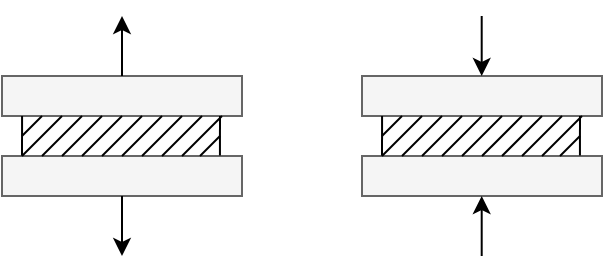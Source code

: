 <mxfile version="15.9.1" type="device" pages="2"><diagram id="-7JNof7bdpz5g5ZP6fVD" name="piezoX"><mxGraphModel dx="397" dy="239" grid="1" gridSize="10" guides="1" tooltips="1" connect="1" arrows="1" fold="1" page="1" pageScale="1" pageWidth="850" pageHeight="1100" math="0" shadow="0"><root><mxCell id="0"/><mxCell id="1" parent="0"/><mxCell id="a5cvv7lwfmbpqofvDpol-29" value="" style="rounded=0;whiteSpace=wrap;html=1;fillColor=#f5f5f5;fontColor=#333333;strokeColor=#666666;" vertex="1" parent="1"><mxGeometry x="120" y="100" width="120" height="20" as="geometry"/></mxCell><mxCell id="a5cvv7lwfmbpqofvDpol-30" value="" style="rounded=0;whiteSpace=wrap;html=1;fillColor=#f5f5f5;fontColor=#333333;strokeColor=#666666;" vertex="1" parent="1"><mxGeometry x="120" y="140" width="120" height="20" as="geometry"/></mxCell><mxCell id="a5cvv7lwfmbpqofvDpol-31" value="" style="endArrow=none;html=1;rounded=0;" edge="1" parent="1"><mxGeometry width="50" height="50" relative="1" as="geometry"><mxPoint x="130" y="140" as="sourcePoint"/><mxPoint x="150" y="120" as="targetPoint"/></mxGeometry></mxCell><mxCell id="a5cvv7lwfmbpqofvDpol-32" value="" style="endArrow=none;html=1;rounded=0;" edge="1" parent="1"><mxGeometry width="50" height="50" relative="1" as="geometry"><mxPoint x="140" y="140" as="sourcePoint"/><mxPoint x="160" y="120" as="targetPoint"/></mxGeometry></mxCell><mxCell id="a5cvv7lwfmbpqofvDpol-33" value="" style="endArrow=none;html=1;rounded=0;" edge="1" parent="1"><mxGeometry width="50" height="50" relative="1" as="geometry"><mxPoint x="150" y="140" as="sourcePoint"/><mxPoint x="170" y="120" as="targetPoint"/></mxGeometry></mxCell><mxCell id="a5cvv7lwfmbpqofvDpol-34" value="" style="endArrow=none;html=1;rounded=0;" edge="1" parent="1"><mxGeometry width="50" height="50" relative="1" as="geometry"><mxPoint x="160" y="140" as="sourcePoint"/><mxPoint x="180" y="120" as="targetPoint"/></mxGeometry></mxCell><mxCell id="a5cvv7lwfmbpqofvDpol-35" value="" style="endArrow=none;html=1;rounded=0;" edge="1" parent="1"><mxGeometry width="50" height="50" relative="1" as="geometry"><mxPoint x="170" y="140" as="sourcePoint"/><mxPoint x="190" y="120" as="targetPoint"/></mxGeometry></mxCell><mxCell id="a5cvv7lwfmbpqofvDpol-36" value="" style="endArrow=none;html=1;rounded=0;" edge="1" parent="1"><mxGeometry width="50" height="50" relative="1" as="geometry"><mxPoint x="180" y="140" as="sourcePoint"/><mxPoint x="200" y="120" as="targetPoint"/></mxGeometry></mxCell><mxCell id="a5cvv7lwfmbpqofvDpol-37" value="" style="endArrow=none;html=1;rounded=0;" edge="1" parent="1"><mxGeometry width="50" height="50" relative="1" as="geometry"><mxPoint x="190" y="140" as="sourcePoint"/><mxPoint x="210" y="120" as="targetPoint"/></mxGeometry></mxCell><mxCell id="a5cvv7lwfmbpqofvDpol-38" value="" style="endArrow=none;html=1;rounded=0;" edge="1" parent="1"><mxGeometry width="50" height="50" relative="1" as="geometry"><mxPoint x="200" y="140" as="sourcePoint"/><mxPoint x="220.0" y="120" as="targetPoint"/></mxGeometry></mxCell><mxCell id="a5cvv7lwfmbpqofvDpol-39" value="" style="endArrow=none;html=1;rounded=0;" edge="1" parent="1"><mxGeometry width="50" height="50" relative="1" as="geometry"><mxPoint x="210" y="140" as="sourcePoint"/><mxPoint x="230.0" y="120" as="targetPoint"/></mxGeometry></mxCell><mxCell id="a5cvv7lwfmbpqofvDpol-40" value="" style="endArrow=none;html=1;rounded=0;exitX=0.908;exitY=-0.01;exitDx=0;exitDy=0;exitPerimeter=0;" edge="1" parent="1" source="a5cvv7lwfmbpqofvDpol-30"><mxGeometry width="50" height="50" relative="1" as="geometry"><mxPoint x="220" y="140" as="sourcePoint"/><mxPoint x="229" y="120" as="targetPoint"/></mxGeometry></mxCell><mxCell id="a5cvv7lwfmbpqofvDpol-41" value="" style="endArrow=none;html=1;rounded=0;exitX=0.908;exitY=-0.01;exitDx=0;exitDy=0;exitPerimeter=0;" edge="1" parent="1"><mxGeometry width="50" height="50" relative="1" as="geometry"><mxPoint x="130" y="139.8" as="sourcePoint"/><mxPoint x="130.04" y="120" as="targetPoint"/></mxGeometry></mxCell><mxCell id="a5cvv7lwfmbpqofvDpol-42" value="" style="endArrow=none;html=1;rounded=0;" edge="1" parent="1"><mxGeometry width="50" height="50" relative="1" as="geometry"><mxPoint x="130.0" y="130" as="sourcePoint"/><mxPoint x="140.0" y="120" as="targetPoint"/></mxGeometry></mxCell><mxCell id="a5cvv7lwfmbpqofvDpol-43" value="" style="endArrow=none;html=1;rounded=0;" edge="1" parent="1"><mxGeometry width="50" height="50" relative="1" as="geometry"><mxPoint x="219.0" y="140" as="sourcePoint"/><mxPoint x="229.0" y="130" as="targetPoint"/></mxGeometry></mxCell><mxCell id="a5cvv7lwfmbpqofvDpol-44" value="" style="rounded=0;whiteSpace=wrap;html=1;fillColor=#f5f5f5;fontColor=#333333;strokeColor=#666666;" vertex="1" parent="1"><mxGeometry x="300" y="100" width="120" height="20" as="geometry"/></mxCell><mxCell id="a5cvv7lwfmbpqofvDpol-45" value="" style="rounded=0;whiteSpace=wrap;html=1;fillColor=#f5f5f5;fontColor=#333333;strokeColor=#666666;" vertex="1" parent="1"><mxGeometry x="300" y="140" width="120" height="20" as="geometry"/></mxCell><mxCell id="a5cvv7lwfmbpqofvDpol-46" value="" style="endArrow=none;html=1;rounded=0;" edge="1" parent="1"><mxGeometry width="50" height="50" relative="1" as="geometry"><mxPoint x="310" y="140" as="sourcePoint"/><mxPoint x="330" y="120" as="targetPoint"/></mxGeometry></mxCell><mxCell id="a5cvv7lwfmbpqofvDpol-47" value="" style="endArrow=none;html=1;rounded=0;" edge="1" parent="1"><mxGeometry width="50" height="50" relative="1" as="geometry"><mxPoint x="320" y="140" as="sourcePoint"/><mxPoint x="340" y="120" as="targetPoint"/></mxGeometry></mxCell><mxCell id="a5cvv7lwfmbpqofvDpol-48" value="" style="endArrow=none;html=1;rounded=0;" edge="1" parent="1"><mxGeometry width="50" height="50" relative="1" as="geometry"><mxPoint x="330" y="140" as="sourcePoint"/><mxPoint x="350" y="120" as="targetPoint"/></mxGeometry></mxCell><mxCell id="a5cvv7lwfmbpqofvDpol-49" value="" style="endArrow=none;html=1;rounded=0;" edge="1" parent="1"><mxGeometry width="50" height="50" relative="1" as="geometry"><mxPoint x="340" y="140" as="sourcePoint"/><mxPoint x="360" y="120" as="targetPoint"/></mxGeometry></mxCell><mxCell id="a5cvv7lwfmbpqofvDpol-50" value="" style="endArrow=none;html=1;rounded=0;" edge="1" parent="1"><mxGeometry width="50" height="50" relative="1" as="geometry"><mxPoint x="350" y="140" as="sourcePoint"/><mxPoint x="370" y="120" as="targetPoint"/></mxGeometry></mxCell><mxCell id="a5cvv7lwfmbpqofvDpol-51" value="" style="endArrow=none;html=1;rounded=0;" edge="1" parent="1"><mxGeometry width="50" height="50" relative="1" as="geometry"><mxPoint x="360" y="140" as="sourcePoint"/><mxPoint x="380" y="120" as="targetPoint"/></mxGeometry></mxCell><mxCell id="a5cvv7lwfmbpqofvDpol-52" value="" style="endArrow=none;html=1;rounded=0;" edge="1" parent="1"><mxGeometry width="50" height="50" relative="1" as="geometry"><mxPoint x="370" y="140" as="sourcePoint"/><mxPoint x="390" y="120" as="targetPoint"/></mxGeometry></mxCell><mxCell id="a5cvv7lwfmbpqofvDpol-53" value="" style="endArrow=none;html=1;rounded=0;" edge="1" parent="1"><mxGeometry width="50" height="50" relative="1" as="geometry"><mxPoint x="380" y="140" as="sourcePoint"/><mxPoint x="400.0" y="120" as="targetPoint"/></mxGeometry></mxCell><mxCell id="a5cvv7lwfmbpqofvDpol-54" value="" style="endArrow=none;html=1;rounded=0;" edge="1" parent="1"><mxGeometry width="50" height="50" relative="1" as="geometry"><mxPoint x="390" y="140" as="sourcePoint"/><mxPoint x="410.0" y="120" as="targetPoint"/></mxGeometry></mxCell><mxCell id="a5cvv7lwfmbpqofvDpol-55" value="" style="endArrow=none;html=1;rounded=0;exitX=0.908;exitY=-0.01;exitDx=0;exitDy=0;exitPerimeter=0;" edge="1" parent="1" source="a5cvv7lwfmbpqofvDpol-45"><mxGeometry width="50" height="50" relative="1" as="geometry"><mxPoint x="400" y="140" as="sourcePoint"/><mxPoint x="409" y="120" as="targetPoint"/></mxGeometry></mxCell><mxCell id="a5cvv7lwfmbpqofvDpol-56" value="" style="endArrow=none;html=1;rounded=0;exitX=0.908;exitY=-0.01;exitDx=0;exitDy=0;exitPerimeter=0;" edge="1" parent="1"><mxGeometry width="50" height="50" relative="1" as="geometry"><mxPoint x="310" y="139.8" as="sourcePoint"/><mxPoint x="310.04" y="120" as="targetPoint"/></mxGeometry></mxCell><mxCell id="a5cvv7lwfmbpqofvDpol-57" value="" style="endArrow=none;html=1;rounded=0;" edge="1" parent="1"><mxGeometry width="50" height="50" relative="1" as="geometry"><mxPoint x="310.0" y="130" as="sourcePoint"/><mxPoint x="320.0" y="120" as="targetPoint"/></mxGeometry></mxCell><mxCell id="a5cvv7lwfmbpqofvDpol-58" value="" style="endArrow=none;html=1;rounded=0;" edge="1" parent="1"><mxGeometry width="50" height="50" relative="1" as="geometry"><mxPoint x="399.0" y="140" as="sourcePoint"/><mxPoint x="409.0" y="130" as="targetPoint"/></mxGeometry></mxCell><mxCell id="a5cvv7lwfmbpqofvDpol-74" value="" style="endArrow=classic;html=1;rounded=0;" edge="1" parent="1"><mxGeometry width="50" height="50" relative="1" as="geometry"><mxPoint x="180" y="100" as="sourcePoint"/><mxPoint x="180" y="70" as="targetPoint"/></mxGeometry></mxCell><mxCell id="a5cvv7lwfmbpqofvDpol-75" value="" style="endArrow=classic;html=1;rounded=0;exitX=0.5;exitY=1;exitDx=0;exitDy=0;" edge="1" parent="1" source="a5cvv7lwfmbpqofvDpol-30"><mxGeometry width="50" height="50" relative="1" as="geometry"><mxPoint x="190" y="110" as="sourcePoint"/><mxPoint x="180" y="190" as="targetPoint"/></mxGeometry></mxCell><mxCell id="a5cvv7lwfmbpqofvDpol-76" value="" style="endArrow=classic;html=1;rounded=0;" edge="1" parent="1"><mxGeometry width="50" height="50" relative="1" as="geometry"><mxPoint x="359.85" y="190" as="sourcePoint"/><mxPoint x="359.85" y="160" as="targetPoint"/></mxGeometry></mxCell><mxCell id="a5cvv7lwfmbpqofvDpol-77" value="" style="endArrow=classic;html=1;rounded=0;exitX=0.5;exitY=1;exitDx=0;exitDy=0;" edge="1" parent="1"><mxGeometry width="50" height="50" relative="1" as="geometry"><mxPoint x="359.85" y="70" as="sourcePoint"/><mxPoint x="359.85" y="100" as="targetPoint"/></mxGeometry></mxCell><mxCell id="a5cvv7lwfmbpqofvDpol-83" value="" style="shape=image;html=1;verticalAlign=top;verticalLabelPosition=bottom;labelBackgroundColor=#ffffff;imageAspect=0;aspect=fixed;image=https://cdn3.iconfinder.com/data/icons/user-interface-169/32/plus-128.png;gradientColor=#B3B3B3;gradientDirection=north;" vertex="1" parent="1"><mxGeometry x="120" y="90" width="10" height="10" as="geometry"/></mxCell><mxCell id="a5cvv7lwfmbpqofvDpol-84" value="" style="shape=image;html=1;verticalAlign=top;verticalLabelPosition=bottom;labelBackgroundColor=#ffffff;imageAspect=0;aspect=fixed;image=https://cdn3.iconfinder.com/data/icons/user-interface-169/32/plus-128.png;gradientColor=#B3B3B3;gradientDirection=north;" vertex="1" parent="1"><mxGeometry x="130" y="90" width="10" height="10" as="geometry"/></mxCell><mxCell id="a5cvv7lwfmbpqofvDpol-85" value="" style="shape=image;html=1;verticalAlign=top;verticalLabelPosition=bottom;labelBackgroundColor=#ffffff;imageAspect=0;aspect=fixed;image=https://cdn3.iconfinder.com/data/icons/user-interface-169/32/plus-128.png;gradientColor=#B3B3B3;gradientDirection=north;" vertex="1" parent="1"><mxGeometry x="140" y="90" width="10" height="10" as="geometry"/></mxCell><mxCell id="a5cvv7lwfmbpqofvDpol-86" value="" style="shape=image;html=1;verticalAlign=top;verticalLabelPosition=bottom;labelBackgroundColor=#ffffff;imageAspect=0;aspect=fixed;image=https://cdn3.iconfinder.com/data/icons/user-interface-169/32/plus-128.png;gradientColor=#B3B3B3;gradientDirection=north;" vertex="1" parent="1"><mxGeometry x="150" y="90" width="10" height="10" as="geometry"/></mxCell><mxCell id="a5cvv7lwfmbpqofvDpol-87" value="" style="shape=image;html=1;verticalAlign=top;verticalLabelPosition=bottom;labelBackgroundColor=#ffffff;imageAspect=0;aspect=fixed;image=https://cdn3.iconfinder.com/data/icons/user-interface-169/32/plus-128.png;gradientColor=#B3B3B3;gradientDirection=north;" vertex="1" parent="1"><mxGeometry x="160" y="90" width="10" height="10" as="geometry"/></mxCell><mxCell id="a5cvv7lwfmbpqofvDpol-88" value="" style="shape=image;html=1;verticalAlign=top;verticalLabelPosition=bottom;labelBackgroundColor=#ffffff;imageAspect=0;aspect=fixed;image=https://cdn3.iconfinder.com/data/icons/user-interface-169/32/plus-128.png;gradientColor=#B3B3B3;gradientDirection=north;" vertex="1" parent="1"><mxGeometry x="170" y="90" width="10" height="10" as="geometry"/></mxCell><mxCell id="a5cvv7lwfmbpqofvDpol-89" value="" style="shape=image;html=1;verticalAlign=top;verticalLabelPosition=bottom;labelBackgroundColor=#ffffff;imageAspect=0;aspect=fixed;image=https://cdn3.iconfinder.com/data/icons/user-interface-169/32/plus-128.png;gradientColor=#B3B3B3;gradientDirection=north;" vertex="1" parent="1"><mxGeometry x="180" y="90" width="10" height="10" as="geometry"/></mxCell><mxCell id="a5cvv7lwfmbpqofvDpol-90" value="" style="shape=image;html=1;verticalAlign=top;verticalLabelPosition=bottom;labelBackgroundColor=#ffffff;imageAspect=0;aspect=fixed;image=https://cdn3.iconfinder.com/data/icons/user-interface-169/32/plus-128.png;gradientColor=#B3B3B3;gradientDirection=north;" vertex="1" parent="1"><mxGeometry x="190" y="90" width="10" height="10" as="geometry"/></mxCell><mxCell id="a5cvv7lwfmbpqofvDpol-91" value="" style="shape=image;html=1;verticalAlign=top;verticalLabelPosition=bottom;labelBackgroundColor=#ffffff;imageAspect=0;aspect=fixed;image=https://cdn3.iconfinder.com/data/icons/user-interface-169/32/plus-128.png;gradientColor=#B3B3B3;gradientDirection=north;" vertex="1" parent="1"><mxGeometry x="200" y="90" width="10" height="10" as="geometry"/></mxCell><mxCell id="a5cvv7lwfmbpqofvDpol-92" value="" style="shape=image;html=1;verticalAlign=top;verticalLabelPosition=bottom;labelBackgroundColor=#ffffff;imageAspect=0;aspect=fixed;image=https://cdn3.iconfinder.com/data/icons/user-interface-169/32/plus-128.png;gradientColor=#B3B3B3;gradientDirection=north;" vertex="1" parent="1"><mxGeometry x="210" y="90" width="10" height="10" as="geometry"/></mxCell><mxCell id="a5cvv7lwfmbpqofvDpol-93" value="" style="shape=image;html=1;verticalAlign=top;verticalLabelPosition=bottom;labelBackgroundColor=#ffffff;imageAspect=0;aspect=fixed;image=https://cdn3.iconfinder.com/data/icons/user-interface-169/32/plus-128.png;gradientColor=#B3B3B3;gradientDirection=north;" vertex="1" parent="1"><mxGeometry x="220" y="90" width="10" height="10" as="geometry"/></mxCell><mxCell id="a5cvv7lwfmbpqofvDpol-94" value="" style="shape=image;html=1;verticalAlign=top;verticalLabelPosition=bottom;labelBackgroundColor=#ffffff;imageAspect=0;aspect=fixed;image=https://cdn3.iconfinder.com/data/icons/user-interface-169/32/plus-128.png;gradientColor=#B3B3B3;gradientDirection=north;" vertex="1" parent="1"><mxGeometry x="230" y="90" width="10" height="10" as="geometry"/></mxCell><mxCell id="a5cvv7lwfmbpqofvDpol-95" value="" style="shape=image;html=1;verticalAlign=top;verticalLabelPosition=bottom;labelBackgroundColor=#ffffff;imageAspect=0;aspect=fixed;image=https://cdn3.iconfinder.com/data/icons/user-interface-169/32/plus-128.png;gradientColor=#B3B3B3;gradientDirection=north;" vertex="1" parent="1"><mxGeometry x="300" y="160" width="10" height="10" as="geometry"/></mxCell><mxCell id="a5cvv7lwfmbpqofvDpol-96" value="" style="shape=image;html=1;verticalAlign=top;verticalLabelPosition=bottom;labelBackgroundColor=#ffffff;imageAspect=0;aspect=fixed;image=https://cdn3.iconfinder.com/data/icons/user-interface-169/32/plus-128.png;gradientColor=#B3B3B3;gradientDirection=north;" vertex="1" parent="1"><mxGeometry x="310" y="160" width="10" height="10" as="geometry"/></mxCell><mxCell id="a5cvv7lwfmbpqofvDpol-97" value="" style="shape=image;html=1;verticalAlign=top;verticalLabelPosition=bottom;labelBackgroundColor=#ffffff;imageAspect=0;aspect=fixed;image=https://cdn3.iconfinder.com/data/icons/user-interface-169/32/plus-128.png;gradientColor=#B3B3B3;gradientDirection=north;" vertex="1" parent="1"><mxGeometry x="320" y="160" width="10" height="10" as="geometry"/></mxCell><mxCell id="a5cvv7lwfmbpqofvDpol-98" value="" style="shape=image;html=1;verticalAlign=top;verticalLabelPosition=bottom;labelBackgroundColor=#ffffff;imageAspect=0;aspect=fixed;image=https://cdn3.iconfinder.com/data/icons/user-interface-169/32/plus-128.png;gradientColor=#B3B3B3;gradientDirection=north;" vertex="1" parent="1"><mxGeometry x="330" y="160" width="10" height="10" as="geometry"/></mxCell><mxCell id="a5cvv7lwfmbpqofvDpol-99" value="" style="shape=image;html=1;verticalAlign=top;verticalLabelPosition=bottom;labelBackgroundColor=#ffffff;imageAspect=0;aspect=fixed;image=https://cdn3.iconfinder.com/data/icons/user-interface-169/32/plus-128.png;gradientColor=#B3B3B3;gradientDirection=north;" vertex="1" parent="1"><mxGeometry x="340" y="160" width="10" height="10" as="geometry"/></mxCell><mxCell id="a5cvv7lwfmbpqofvDpol-100" value="" style="shape=image;html=1;verticalAlign=top;verticalLabelPosition=bottom;labelBackgroundColor=#ffffff;imageAspect=0;aspect=fixed;image=https://cdn3.iconfinder.com/data/icons/user-interface-169/32/plus-128.png;gradientColor=#B3B3B3;gradientDirection=north;" vertex="1" parent="1"><mxGeometry x="350" y="160" width="10" height="10" as="geometry"/></mxCell><mxCell id="a5cvv7lwfmbpqofvDpol-101" value="" style="shape=image;html=1;verticalAlign=top;verticalLabelPosition=bottom;labelBackgroundColor=#ffffff;imageAspect=0;aspect=fixed;image=https://cdn3.iconfinder.com/data/icons/user-interface-169/32/plus-128.png;gradientColor=#B3B3B3;gradientDirection=north;" vertex="1" parent="1"><mxGeometry x="360" y="160" width="10" height="10" as="geometry"/></mxCell><mxCell id="a5cvv7lwfmbpqofvDpol-102" value="" style="shape=image;html=1;verticalAlign=top;verticalLabelPosition=bottom;labelBackgroundColor=#ffffff;imageAspect=0;aspect=fixed;image=https://cdn3.iconfinder.com/data/icons/user-interface-169/32/plus-128.png;gradientColor=#B3B3B3;gradientDirection=north;" vertex="1" parent="1"><mxGeometry x="370" y="160" width="10" height="10" as="geometry"/></mxCell><mxCell id="a5cvv7lwfmbpqofvDpol-103" value="" style="shape=image;html=1;verticalAlign=top;verticalLabelPosition=bottom;labelBackgroundColor=#ffffff;imageAspect=0;aspect=fixed;image=https://cdn3.iconfinder.com/data/icons/user-interface-169/32/plus-128.png;gradientColor=#B3B3B3;gradientDirection=north;" vertex="1" parent="1"><mxGeometry x="380" y="160" width="10" height="10" as="geometry"/></mxCell><mxCell id="a5cvv7lwfmbpqofvDpol-104" value="" style="shape=image;html=1;verticalAlign=top;verticalLabelPosition=bottom;labelBackgroundColor=#ffffff;imageAspect=0;aspect=fixed;image=https://cdn3.iconfinder.com/data/icons/user-interface-169/32/plus-128.png;gradientColor=#B3B3B3;gradientDirection=north;" vertex="1" parent="1"><mxGeometry x="390" y="160" width="10" height="10" as="geometry"/></mxCell><mxCell id="a5cvv7lwfmbpqofvDpol-105" value="" style="shape=image;html=1;verticalAlign=top;verticalLabelPosition=bottom;labelBackgroundColor=#ffffff;imageAspect=0;aspect=fixed;image=https://cdn3.iconfinder.com/data/icons/user-interface-169/32/plus-128.png;gradientColor=#B3B3B3;gradientDirection=north;" vertex="1" parent="1"><mxGeometry x="400" y="160" width="10" height="10" as="geometry"/></mxCell><mxCell id="a5cvv7lwfmbpqofvDpol-106" value="" style="shape=image;html=1;verticalAlign=top;verticalLabelPosition=bottom;labelBackgroundColor=#ffffff;imageAspect=0;aspect=fixed;image=https://cdn3.iconfinder.com/data/icons/user-interface-169/32/plus-128.png;gradientColor=#B3B3B3;gradientDirection=north;" vertex="1" parent="1"><mxGeometry x="410" y="160" width="10" height="10" as="geometry"/></mxCell><mxCell id="a5cvv7lwfmbpqofvDpol-155" value="" style="shape=image;html=1;verticalAlign=top;verticalLabelPosition=bottom;labelBackgroundColor=#ffffff;imageAspect=0;aspect=fixed;image=https://cdn3.iconfinder.com/data/icons/user-interface-169/32/minus-128.png;gradientColor=#B3B3B3;gradientDirection=north;" vertex="1" parent="1"><mxGeometry x="120" y="160" width="10" height="10" as="geometry"/></mxCell><mxCell id="a5cvv7lwfmbpqofvDpol-156" value="" style="shape=image;html=1;verticalAlign=top;verticalLabelPosition=bottom;labelBackgroundColor=#ffffff;imageAspect=0;aspect=fixed;image=https://cdn3.iconfinder.com/data/icons/user-interface-169/32/minus-128.png;gradientColor=#B3B3B3;gradientDirection=north;" vertex="1" parent="1"><mxGeometry x="130" y="160" width="10" height="10" as="geometry"/></mxCell><mxCell id="a5cvv7lwfmbpqofvDpol-157" value="" style="shape=image;html=1;verticalAlign=top;verticalLabelPosition=bottom;labelBackgroundColor=#ffffff;imageAspect=0;aspect=fixed;image=https://cdn3.iconfinder.com/data/icons/user-interface-169/32/minus-128.png;gradientColor=#B3B3B3;gradientDirection=north;" vertex="1" parent="1"><mxGeometry x="140" y="160" width="10" height="10" as="geometry"/></mxCell><mxCell id="a5cvv7lwfmbpqofvDpol-158" value="" style="shape=image;html=1;verticalAlign=top;verticalLabelPosition=bottom;labelBackgroundColor=#ffffff;imageAspect=0;aspect=fixed;image=https://cdn3.iconfinder.com/data/icons/user-interface-169/32/minus-128.png;gradientColor=#B3B3B3;gradientDirection=north;" vertex="1" parent="1"><mxGeometry x="150" y="160" width="10" height="10" as="geometry"/></mxCell><mxCell id="a5cvv7lwfmbpqofvDpol-159" value="" style="shape=image;html=1;verticalAlign=top;verticalLabelPosition=bottom;labelBackgroundColor=#ffffff;imageAspect=0;aspect=fixed;image=https://cdn3.iconfinder.com/data/icons/user-interface-169/32/minus-128.png;gradientColor=#B3B3B3;gradientDirection=north;" vertex="1" parent="1"><mxGeometry x="160" y="160" width="10" height="10" as="geometry"/></mxCell><mxCell id="a5cvv7lwfmbpqofvDpol-160" value="" style="shape=image;html=1;verticalAlign=top;verticalLabelPosition=bottom;labelBackgroundColor=#ffffff;imageAspect=0;aspect=fixed;image=https://cdn3.iconfinder.com/data/icons/user-interface-169/32/minus-128.png;gradientColor=#B3B3B3;gradientDirection=north;" vertex="1" parent="1"><mxGeometry x="170" y="160" width="10" height="10" as="geometry"/></mxCell><mxCell id="a5cvv7lwfmbpqofvDpol-161" value="" style="shape=image;html=1;verticalAlign=top;verticalLabelPosition=bottom;labelBackgroundColor=#ffffff;imageAspect=0;aspect=fixed;image=https://cdn3.iconfinder.com/data/icons/user-interface-169/32/minus-128.png;gradientColor=#B3B3B3;gradientDirection=north;" vertex="1" parent="1"><mxGeometry x="180" y="160" width="10" height="10" as="geometry"/></mxCell><mxCell id="a5cvv7lwfmbpqofvDpol-162" value="" style="shape=image;html=1;verticalAlign=top;verticalLabelPosition=bottom;labelBackgroundColor=#ffffff;imageAspect=0;aspect=fixed;image=https://cdn3.iconfinder.com/data/icons/user-interface-169/32/minus-128.png;gradientColor=#B3B3B3;gradientDirection=north;" vertex="1" parent="1"><mxGeometry x="190" y="160" width="10" height="10" as="geometry"/></mxCell><mxCell id="a5cvv7lwfmbpqofvDpol-163" value="" style="shape=image;html=1;verticalAlign=top;verticalLabelPosition=bottom;labelBackgroundColor=#ffffff;imageAspect=0;aspect=fixed;image=https://cdn3.iconfinder.com/data/icons/user-interface-169/32/minus-128.png;gradientColor=#B3B3B3;gradientDirection=north;" vertex="1" parent="1"><mxGeometry x="200" y="160" width="10" height="10" as="geometry"/></mxCell><mxCell id="a5cvv7lwfmbpqofvDpol-164" value="" style="shape=image;html=1;verticalAlign=top;verticalLabelPosition=bottom;labelBackgroundColor=#ffffff;imageAspect=0;aspect=fixed;image=https://cdn3.iconfinder.com/data/icons/user-interface-169/32/minus-128.png;gradientColor=#B3B3B3;gradientDirection=north;" vertex="1" parent="1"><mxGeometry x="210" y="160" width="10" height="10" as="geometry"/></mxCell><mxCell id="a5cvv7lwfmbpqofvDpol-165" value="" style="shape=image;html=1;verticalAlign=top;verticalLabelPosition=bottom;labelBackgroundColor=#ffffff;imageAspect=0;aspect=fixed;image=https://cdn3.iconfinder.com/data/icons/user-interface-169/32/minus-128.png;gradientColor=#B3B3B3;gradientDirection=north;" vertex="1" parent="1"><mxGeometry x="220" y="160" width="10" height="10" as="geometry"/></mxCell><mxCell id="a5cvv7lwfmbpqofvDpol-166" value="" style="shape=image;html=1;verticalAlign=top;verticalLabelPosition=bottom;labelBackgroundColor=#ffffff;imageAspect=0;aspect=fixed;image=https://cdn3.iconfinder.com/data/icons/user-interface-169/32/minus-128.png;gradientColor=#B3B3B3;gradientDirection=north;" vertex="1" parent="1"><mxGeometry x="230" y="160" width="10" height="10" as="geometry"/></mxCell><mxCell id="a5cvv7lwfmbpqofvDpol-167" value="" style="shape=image;html=1;verticalAlign=top;verticalLabelPosition=bottom;labelBackgroundColor=#ffffff;imageAspect=0;aspect=fixed;image=https://cdn3.iconfinder.com/data/icons/user-interface-169/32/minus-128.png;gradientColor=#B3B3B3;gradientDirection=north;" vertex="1" parent="1"><mxGeometry x="300" y="90" width="10" height="10" as="geometry"/></mxCell><mxCell id="a5cvv7lwfmbpqofvDpol-168" value="" style="shape=image;html=1;verticalAlign=top;verticalLabelPosition=bottom;labelBackgroundColor=#ffffff;imageAspect=0;aspect=fixed;image=https://cdn3.iconfinder.com/data/icons/user-interface-169/32/minus-128.png;gradientColor=#B3B3B3;gradientDirection=north;" vertex="1" parent="1"><mxGeometry x="310" y="90" width="10" height="10" as="geometry"/></mxCell><mxCell id="a5cvv7lwfmbpqofvDpol-169" value="" style="shape=image;html=1;verticalAlign=top;verticalLabelPosition=bottom;labelBackgroundColor=#ffffff;imageAspect=0;aspect=fixed;image=https://cdn3.iconfinder.com/data/icons/user-interface-169/32/minus-128.png;gradientColor=#B3B3B3;gradientDirection=north;" vertex="1" parent="1"><mxGeometry x="320" y="90" width="10" height="10" as="geometry"/></mxCell><mxCell id="a5cvv7lwfmbpqofvDpol-170" value="" style="shape=image;html=1;verticalAlign=top;verticalLabelPosition=bottom;labelBackgroundColor=#ffffff;imageAspect=0;aspect=fixed;image=https://cdn3.iconfinder.com/data/icons/user-interface-169/32/minus-128.png;gradientColor=#B3B3B3;gradientDirection=north;" vertex="1" parent="1"><mxGeometry x="330" y="90" width="10" height="10" as="geometry"/></mxCell><mxCell id="a5cvv7lwfmbpqofvDpol-171" value="" style="shape=image;html=1;verticalAlign=top;verticalLabelPosition=bottom;labelBackgroundColor=#ffffff;imageAspect=0;aspect=fixed;image=https://cdn3.iconfinder.com/data/icons/user-interface-169/32/minus-128.png;gradientColor=#B3B3B3;gradientDirection=north;" vertex="1" parent="1"><mxGeometry x="340" y="90" width="10" height="10" as="geometry"/></mxCell><mxCell id="a5cvv7lwfmbpqofvDpol-172" value="" style="shape=image;html=1;verticalAlign=top;verticalLabelPosition=bottom;labelBackgroundColor=#ffffff;imageAspect=0;aspect=fixed;image=https://cdn3.iconfinder.com/data/icons/user-interface-169/32/minus-128.png;gradientColor=#B3B3B3;gradientDirection=north;" vertex="1" parent="1"><mxGeometry x="350" y="90" width="10" height="10" as="geometry"/></mxCell><mxCell id="a5cvv7lwfmbpqofvDpol-173" value="" style="shape=image;html=1;verticalAlign=top;verticalLabelPosition=bottom;labelBackgroundColor=#ffffff;imageAspect=0;aspect=fixed;image=https://cdn3.iconfinder.com/data/icons/user-interface-169/32/minus-128.png;gradientColor=#B3B3B3;gradientDirection=north;" vertex="1" parent="1"><mxGeometry x="360" y="90" width="10" height="10" as="geometry"/></mxCell><mxCell id="a5cvv7lwfmbpqofvDpol-174" value="" style="shape=image;html=1;verticalAlign=top;verticalLabelPosition=bottom;labelBackgroundColor=#ffffff;imageAspect=0;aspect=fixed;image=https://cdn3.iconfinder.com/data/icons/user-interface-169/32/minus-128.png;gradientColor=#B3B3B3;gradientDirection=north;" vertex="1" parent="1"><mxGeometry x="370" y="90" width="10" height="10" as="geometry"/></mxCell><mxCell id="a5cvv7lwfmbpqofvDpol-175" value="" style="shape=image;html=1;verticalAlign=top;verticalLabelPosition=bottom;labelBackgroundColor=#ffffff;imageAspect=0;aspect=fixed;image=https://cdn3.iconfinder.com/data/icons/user-interface-169/32/minus-128.png;gradientColor=#B3B3B3;gradientDirection=north;" vertex="1" parent="1"><mxGeometry x="380" y="90" width="10" height="10" as="geometry"/></mxCell><mxCell id="a5cvv7lwfmbpqofvDpol-176" value="" style="shape=image;html=1;verticalAlign=top;verticalLabelPosition=bottom;labelBackgroundColor=#ffffff;imageAspect=0;aspect=fixed;image=https://cdn3.iconfinder.com/data/icons/user-interface-169/32/minus-128.png;gradientColor=#B3B3B3;gradientDirection=north;" vertex="1" parent="1"><mxGeometry x="390" y="90" width="10" height="10" as="geometry"/></mxCell><mxCell id="a5cvv7lwfmbpqofvDpol-177" value="" style="shape=image;html=1;verticalAlign=top;verticalLabelPosition=bottom;labelBackgroundColor=#ffffff;imageAspect=0;aspect=fixed;image=https://cdn3.iconfinder.com/data/icons/user-interface-169/32/minus-128.png;gradientColor=#B3B3B3;gradientDirection=north;" vertex="1" parent="1"><mxGeometry x="400" y="90" width="10" height="10" as="geometry"/></mxCell><mxCell id="a5cvv7lwfmbpqofvDpol-178" value="" style="shape=image;html=1;verticalAlign=top;verticalLabelPosition=bottom;labelBackgroundColor=#ffffff;imageAspect=0;aspect=fixed;image=https://cdn3.iconfinder.com/data/icons/user-interface-169/32/minus-128.png;gradientColor=#B3B3B3;gradientDirection=north;" vertex="1" parent="1"><mxGeometry x="410" y="90" width="10" height="10" as="geometry"/></mxCell></root></mxGraphModel></diagram><diagram id="9mHbd00w74s-nLiE6YpD" name="piezoY"><mxGraphModel dx="1329" dy="802" grid="1" gridSize="10" guides="1" tooltips="1" connect="1" arrows="1" fold="1" page="1" pageScale="1" pageWidth="850" pageHeight="1100" math="0" shadow="0"><root><mxCell id="Trp3W_NYkQaVOiHtYqC0-0"/><mxCell id="Trp3W_NYkQaVOiHtYqC0-1" parent="Trp3W_NYkQaVOiHtYqC0-0"/><mxCell id="nkoRqu-rS8KTQncIdj59-0" value="" style="rounded=0;whiteSpace=wrap;html=1;fillColor=#f5f5f5;fontColor=#333333;strokeColor=#666666;" vertex="1" parent="Trp3W_NYkQaVOiHtYqC0-1"><mxGeometry x="120" y="220" width="120" height="20" as="geometry"/></mxCell><mxCell id="nkoRqu-rS8KTQncIdj59-1" value="" style="rounded=0;whiteSpace=wrap;html=1;fillColor=#f5f5f5;fontColor=#333333;strokeColor=#666666;" vertex="1" parent="Trp3W_NYkQaVOiHtYqC0-1"><mxGeometry x="120" y="260" width="120" height="20" as="geometry"/></mxCell><mxCell id="nkoRqu-rS8KTQncIdj59-2" value="" style="endArrow=none;html=1;rounded=0;" edge="1" parent="Trp3W_NYkQaVOiHtYqC0-1"><mxGeometry width="50" height="50" relative="1" as="geometry"><mxPoint x="130" y="260" as="sourcePoint"/><mxPoint x="150" y="240" as="targetPoint"/></mxGeometry></mxCell><mxCell id="nkoRqu-rS8KTQncIdj59-3" value="" style="endArrow=none;html=1;rounded=0;" edge="1" parent="Trp3W_NYkQaVOiHtYqC0-1"><mxGeometry width="50" height="50" relative="1" as="geometry"><mxPoint x="140" y="260" as="sourcePoint"/><mxPoint x="160" y="240" as="targetPoint"/></mxGeometry></mxCell><mxCell id="nkoRqu-rS8KTQncIdj59-4" value="" style="endArrow=none;html=1;rounded=0;" edge="1" parent="Trp3W_NYkQaVOiHtYqC0-1"><mxGeometry width="50" height="50" relative="1" as="geometry"><mxPoint x="150" y="260" as="sourcePoint"/><mxPoint x="170" y="240" as="targetPoint"/></mxGeometry></mxCell><mxCell id="nkoRqu-rS8KTQncIdj59-5" value="" style="endArrow=none;html=1;rounded=0;" edge="1" parent="Trp3W_NYkQaVOiHtYqC0-1"><mxGeometry width="50" height="50" relative="1" as="geometry"><mxPoint x="160" y="260" as="sourcePoint"/><mxPoint x="180" y="240" as="targetPoint"/></mxGeometry></mxCell><mxCell id="nkoRqu-rS8KTQncIdj59-6" value="" style="endArrow=none;html=1;rounded=0;" edge="1" parent="Trp3W_NYkQaVOiHtYqC0-1"><mxGeometry width="50" height="50" relative="1" as="geometry"><mxPoint x="170" y="260" as="sourcePoint"/><mxPoint x="190" y="240" as="targetPoint"/></mxGeometry></mxCell><mxCell id="nkoRqu-rS8KTQncIdj59-7" value="" style="endArrow=none;html=1;rounded=0;" edge="1" parent="Trp3W_NYkQaVOiHtYqC0-1"><mxGeometry width="50" height="50" relative="1" as="geometry"><mxPoint x="180" y="260" as="sourcePoint"/><mxPoint x="200" y="240" as="targetPoint"/></mxGeometry></mxCell><mxCell id="nkoRqu-rS8KTQncIdj59-8" value="" style="endArrow=none;html=1;rounded=0;" edge="1" parent="Trp3W_NYkQaVOiHtYqC0-1"><mxGeometry width="50" height="50" relative="1" as="geometry"><mxPoint x="190" y="260" as="sourcePoint"/><mxPoint x="210" y="240" as="targetPoint"/></mxGeometry></mxCell><mxCell id="nkoRqu-rS8KTQncIdj59-9" value="" style="endArrow=none;html=1;rounded=0;" edge="1" parent="Trp3W_NYkQaVOiHtYqC0-1"><mxGeometry width="50" height="50" relative="1" as="geometry"><mxPoint x="200" y="260" as="sourcePoint"/><mxPoint x="220.0" y="240" as="targetPoint"/></mxGeometry></mxCell><mxCell id="nkoRqu-rS8KTQncIdj59-10" value="" style="endArrow=none;html=1;rounded=0;" edge="1" parent="Trp3W_NYkQaVOiHtYqC0-1"><mxGeometry width="50" height="50" relative="1" as="geometry"><mxPoint x="210" y="260" as="sourcePoint"/><mxPoint x="230.0" y="240" as="targetPoint"/></mxGeometry></mxCell><mxCell id="nkoRqu-rS8KTQncIdj59-11" value="" style="endArrow=none;html=1;rounded=0;exitX=0.908;exitY=-0.01;exitDx=0;exitDy=0;exitPerimeter=0;" edge="1" parent="Trp3W_NYkQaVOiHtYqC0-1" source="nkoRqu-rS8KTQncIdj59-1"><mxGeometry width="50" height="50" relative="1" as="geometry"><mxPoint x="220" y="260" as="sourcePoint"/><mxPoint x="229" y="240" as="targetPoint"/></mxGeometry></mxCell><mxCell id="nkoRqu-rS8KTQncIdj59-12" value="" style="endArrow=none;html=1;rounded=0;exitX=0.908;exitY=-0.01;exitDx=0;exitDy=0;exitPerimeter=0;" edge="1" parent="Trp3W_NYkQaVOiHtYqC0-1"><mxGeometry width="50" height="50" relative="1" as="geometry"><mxPoint x="130" y="259.8" as="sourcePoint"/><mxPoint x="130.04" y="240" as="targetPoint"/></mxGeometry></mxCell><mxCell id="nkoRqu-rS8KTQncIdj59-13" value="" style="endArrow=none;html=1;rounded=0;" edge="1" parent="Trp3W_NYkQaVOiHtYqC0-1"><mxGeometry width="50" height="50" relative="1" as="geometry"><mxPoint x="130.0" y="250" as="sourcePoint"/><mxPoint x="140.0" y="240" as="targetPoint"/></mxGeometry></mxCell><mxCell id="nkoRqu-rS8KTQncIdj59-14" value="" style="endArrow=none;html=1;rounded=0;" edge="1" parent="Trp3W_NYkQaVOiHtYqC0-1"><mxGeometry width="50" height="50" relative="1" as="geometry"><mxPoint x="219.0" y="260" as="sourcePoint"/><mxPoint x="229.0" y="250" as="targetPoint"/></mxGeometry></mxCell><mxCell id="nkoRqu-rS8KTQncIdj59-15" value="" style="rounded=0;whiteSpace=wrap;html=1;fillColor=#f5f5f5;fontColor=#333333;strokeColor=#666666;" vertex="1" parent="Trp3W_NYkQaVOiHtYqC0-1"><mxGeometry x="300" y="220" width="120" height="20" as="geometry"/></mxCell><mxCell id="nkoRqu-rS8KTQncIdj59-16" value="" style="rounded=0;whiteSpace=wrap;html=1;fillColor=#f5f5f5;fontColor=#333333;strokeColor=#666666;" vertex="1" parent="Trp3W_NYkQaVOiHtYqC0-1"><mxGeometry x="300" y="260" width="120" height="20" as="geometry"/></mxCell><mxCell id="nkoRqu-rS8KTQncIdj59-17" value="" style="endArrow=none;html=1;rounded=0;" edge="1" parent="Trp3W_NYkQaVOiHtYqC0-1"><mxGeometry width="50" height="50" relative="1" as="geometry"><mxPoint x="310.0" y="260" as="sourcePoint"/><mxPoint x="330.0" y="240" as="targetPoint"/></mxGeometry></mxCell><mxCell id="nkoRqu-rS8KTQncIdj59-18" value="" style="endArrow=none;html=1;rounded=0;" edge="1" parent="Trp3W_NYkQaVOiHtYqC0-1"><mxGeometry width="50" height="50" relative="1" as="geometry"><mxPoint x="320.0" y="260" as="sourcePoint"/><mxPoint x="340.0" y="240" as="targetPoint"/></mxGeometry></mxCell><mxCell id="nkoRqu-rS8KTQncIdj59-19" value="" style="endArrow=none;html=1;rounded=0;" edge="1" parent="Trp3W_NYkQaVOiHtYqC0-1"><mxGeometry width="50" height="50" relative="1" as="geometry"><mxPoint x="330.0" y="260" as="sourcePoint"/><mxPoint x="350.0" y="240" as="targetPoint"/></mxGeometry></mxCell><mxCell id="nkoRqu-rS8KTQncIdj59-20" value="" style="endArrow=none;html=1;rounded=0;" edge="1" parent="Trp3W_NYkQaVOiHtYqC0-1"><mxGeometry width="50" height="50" relative="1" as="geometry"><mxPoint x="340.0" y="260" as="sourcePoint"/><mxPoint x="360.0" y="240" as="targetPoint"/></mxGeometry></mxCell><mxCell id="nkoRqu-rS8KTQncIdj59-21" value="" style="endArrow=none;html=1;rounded=0;" edge="1" parent="Trp3W_NYkQaVOiHtYqC0-1"><mxGeometry width="50" height="50" relative="1" as="geometry"><mxPoint x="350.0" y="260" as="sourcePoint"/><mxPoint x="370.0" y="240" as="targetPoint"/></mxGeometry></mxCell><mxCell id="nkoRqu-rS8KTQncIdj59-22" value="" style="endArrow=none;html=1;rounded=0;" edge="1" parent="Trp3W_NYkQaVOiHtYqC0-1"><mxGeometry width="50" height="50" relative="1" as="geometry"><mxPoint x="360.0" y="260" as="sourcePoint"/><mxPoint x="380.0" y="240" as="targetPoint"/></mxGeometry></mxCell><mxCell id="nkoRqu-rS8KTQncIdj59-23" value="" style="endArrow=none;html=1;rounded=0;" edge="1" parent="Trp3W_NYkQaVOiHtYqC0-1"><mxGeometry width="50" height="50" relative="1" as="geometry"><mxPoint x="370.0" y="260" as="sourcePoint"/><mxPoint x="390.0" y="240" as="targetPoint"/></mxGeometry></mxCell><mxCell id="nkoRqu-rS8KTQncIdj59-24" value="" style="endArrow=none;html=1;rounded=0;" edge="1" parent="Trp3W_NYkQaVOiHtYqC0-1"><mxGeometry width="50" height="50" relative="1" as="geometry"><mxPoint x="380.0" y="260" as="sourcePoint"/><mxPoint x="400.0" y="240" as="targetPoint"/></mxGeometry></mxCell><mxCell id="nkoRqu-rS8KTQncIdj59-25" value="" style="endArrow=none;html=1;rounded=0;" edge="1" parent="Trp3W_NYkQaVOiHtYqC0-1"><mxGeometry width="50" height="50" relative="1" as="geometry"><mxPoint x="390.0" y="260" as="sourcePoint"/><mxPoint x="410.0" y="240" as="targetPoint"/></mxGeometry></mxCell><mxCell id="nkoRqu-rS8KTQncIdj59-26" value="" style="endArrow=none;html=1;rounded=0;exitX=0.908;exitY=-0.01;exitDx=0;exitDy=0;exitPerimeter=0;" edge="1" parent="Trp3W_NYkQaVOiHtYqC0-1" source="nkoRqu-rS8KTQncIdj59-16"><mxGeometry width="50" height="50" relative="1" as="geometry"><mxPoint x="400" y="260" as="sourcePoint"/><mxPoint x="409" y="240" as="targetPoint"/></mxGeometry></mxCell><mxCell id="nkoRqu-rS8KTQncIdj59-27" value="" style="endArrow=none;html=1;rounded=0;exitX=0.908;exitY=-0.01;exitDx=0;exitDy=0;exitPerimeter=0;" edge="1" parent="Trp3W_NYkQaVOiHtYqC0-1"><mxGeometry width="50" height="50" relative="1" as="geometry"><mxPoint x="310.0" y="259.8" as="sourcePoint"/><mxPoint x="310.04" y="240" as="targetPoint"/></mxGeometry></mxCell><mxCell id="nkoRqu-rS8KTQncIdj59-28" value="" style="endArrow=none;html=1;rounded=0;" edge="1" parent="Trp3W_NYkQaVOiHtYqC0-1"><mxGeometry width="50" height="50" relative="1" as="geometry"><mxPoint x="310.0" y="250" as="sourcePoint"/><mxPoint x="320.0" y="240" as="targetPoint"/></mxGeometry></mxCell><mxCell id="nkoRqu-rS8KTQncIdj59-29" value="" style="endArrow=none;html=1;rounded=0;" edge="1" parent="Trp3W_NYkQaVOiHtYqC0-1"><mxGeometry width="50" height="50" relative="1" as="geometry"><mxPoint x="399.0" y="260" as="sourcePoint"/><mxPoint x="409.0" y="250" as="targetPoint"/></mxGeometry></mxCell><mxCell id="nkoRqu-rS8KTQncIdj59-30" value="" style="endArrow=classic;html=1;rounded=0;" edge="1" parent="Trp3W_NYkQaVOiHtYqC0-1"><mxGeometry width="50" height="50" relative="1" as="geometry"><mxPoint x="130" y="250" as="sourcePoint"/><mxPoint x="100" y="250" as="targetPoint"/></mxGeometry></mxCell><mxCell id="nkoRqu-rS8KTQncIdj59-31" value="" style="endArrow=classic;html=1;rounded=0;" edge="1" parent="Trp3W_NYkQaVOiHtYqC0-1"><mxGeometry width="50" height="50" relative="1" as="geometry"><mxPoint x="229" y="250" as="sourcePoint"/><mxPoint x="259" y="250" as="targetPoint"/></mxGeometry></mxCell><mxCell id="nkoRqu-rS8KTQncIdj59-32" value="" style="endArrow=classic;html=1;rounded=0;" edge="1" parent="Trp3W_NYkQaVOiHtYqC0-1"><mxGeometry width="50" height="50" relative="1" as="geometry"><mxPoint x="439" y="250" as="sourcePoint"/><mxPoint x="409" y="250" as="targetPoint"/></mxGeometry></mxCell><mxCell id="nkoRqu-rS8KTQncIdj59-33" value="" style="endArrow=classic;html=1;rounded=0;" edge="1" parent="Trp3W_NYkQaVOiHtYqC0-1"><mxGeometry width="50" height="50" relative="1" as="geometry"><mxPoint x="280.0" y="250" as="sourcePoint"/><mxPoint x="310.0" y="250" as="targetPoint"/></mxGeometry></mxCell><mxCell id="nkoRqu-rS8KTQncIdj59-34" value="" style="shape=image;html=1;verticalAlign=top;verticalLabelPosition=bottom;labelBackgroundColor=#ffffff;imageAspect=0;aspect=fixed;image=https://cdn3.iconfinder.com/data/icons/user-interface-169/32/plus-128.png;gradientColor=#B3B3B3;gradientDirection=north;" vertex="1" parent="Trp3W_NYkQaVOiHtYqC0-1"><mxGeometry x="120" y="210" width="10" height="10" as="geometry"/></mxCell><mxCell id="nkoRqu-rS8KTQncIdj59-35" value="" style="shape=image;html=1;verticalAlign=top;verticalLabelPosition=bottom;labelBackgroundColor=#ffffff;imageAspect=0;aspect=fixed;image=https://cdn3.iconfinder.com/data/icons/user-interface-169/32/plus-128.png;gradientColor=#B3B3B3;gradientDirection=north;" vertex="1" parent="Trp3W_NYkQaVOiHtYqC0-1"><mxGeometry x="130" y="210" width="10" height="10" as="geometry"/></mxCell><mxCell id="nkoRqu-rS8KTQncIdj59-36" value="" style="shape=image;html=1;verticalAlign=top;verticalLabelPosition=bottom;labelBackgroundColor=#ffffff;imageAspect=0;aspect=fixed;image=https://cdn3.iconfinder.com/data/icons/user-interface-169/32/plus-128.png;gradientColor=#B3B3B3;gradientDirection=north;" vertex="1" parent="Trp3W_NYkQaVOiHtYqC0-1"><mxGeometry x="140" y="210" width="10" height="10" as="geometry"/></mxCell><mxCell id="nkoRqu-rS8KTQncIdj59-37" value="" style="shape=image;html=1;verticalAlign=top;verticalLabelPosition=bottom;labelBackgroundColor=#ffffff;imageAspect=0;aspect=fixed;image=https://cdn3.iconfinder.com/data/icons/user-interface-169/32/plus-128.png;gradientColor=#B3B3B3;gradientDirection=north;" vertex="1" parent="Trp3W_NYkQaVOiHtYqC0-1"><mxGeometry x="150" y="210" width="10" height="10" as="geometry"/></mxCell><mxCell id="nkoRqu-rS8KTQncIdj59-38" value="" style="shape=image;html=1;verticalAlign=top;verticalLabelPosition=bottom;labelBackgroundColor=#ffffff;imageAspect=0;aspect=fixed;image=https://cdn3.iconfinder.com/data/icons/user-interface-169/32/plus-128.png;gradientColor=#B3B3B3;gradientDirection=north;" vertex="1" parent="Trp3W_NYkQaVOiHtYqC0-1"><mxGeometry x="160" y="210" width="10" height="10" as="geometry"/></mxCell><mxCell id="nkoRqu-rS8KTQncIdj59-39" value="" style="shape=image;html=1;verticalAlign=top;verticalLabelPosition=bottom;labelBackgroundColor=#ffffff;imageAspect=0;aspect=fixed;image=https://cdn3.iconfinder.com/data/icons/user-interface-169/32/plus-128.png;gradientColor=#B3B3B3;gradientDirection=north;" vertex="1" parent="Trp3W_NYkQaVOiHtYqC0-1"><mxGeometry x="170" y="210" width="10" height="10" as="geometry"/></mxCell><mxCell id="nkoRqu-rS8KTQncIdj59-40" value="" style="shape=image;html=1;verticalAlign=top;verticalLabelPosition=bottom;labelBackgroundColor=#ffffff;imageAspect=0;aspect=fixed;image=https://cdn3.iconfinder.com/data/icons/user-interface-169/32/plus-128.png;gradientColor=#B3B3B3;gradientDirection=north;" vertex="1" parent="Trp3W_NYkQaVOiHtYqC0-1"><mxGeometry x="180" y="210" width="10" height="10" as="geometry"/></mxCell><mxCell id="nkoRqu-rS8KTQncIdj59-41" value="" style="shape=image;html=1;verticalAlign=top;verticalLabelPosition=bottom;labelBackgroundColor=#ffffff;imageAspect=0;aspect=fixed;image=https://cdn3.iconfinder.com/data/icons/user-interface-169/32/plus-128.png;gradientColor=#B3B3B3;gradientDirection=north;" vertex="1" parent="Trp3W_NYkQaVOiHtYqC0-1"><mxGeometry x="190" y="210" width="10" height="10" as="geometry"/></mxCell><mxCell id="nkoRqu-rS8KTQncIdj59-42" value="" style="shape=image;html=1;verticalAlign=top;verticalLabelPosition=bottom;labelBackgroundColor=#ffffff;imageAspect=0;aspect=fixed;image=https://cdn3.iconfinder.com/data/icons/user-interface-169/32/plus-128.png;gradientColor=#B3B3B3;gradientDirection=north;" vertex="1" parent="Trp3W_NYkQaVOiHtYqC0-1"><mxGeometry x="200" y="210" width="10" height="10" as="geometry"/></mxCell><mxCell id="nkoRqu-rS8KTQncIdj59-43" value="" style="shape=image;html=1;verticalAlign=top;verticalLabelPosition=bottom;labelBackgroundColor=#ffffff;imageAspect=0;aspect=fixed;image=https://cdn3.iconfinder.com/data/icons/user-interface-169/32/plus-128.png;gradientColor=#B3B3B3;gradientDirection=north;" vertex="1" parent="Trp3W_NYkQaVOiHtYqC0-1"><mxGeometry x="210" y="210" width="10" height="10" as="geometry"/></mxCell><mxCell id="nkoRqu-rS8KTQncIdj59-44" value="" style="shape=image;html=1;verticalAlign=top;verticalLabelPosition=bottom;labelBackgroundColor=#ffffff;imageAspect=0;aspect=fixed;image=https://cdn3.iconfinder.com/data/icons/user-interface-169/32/plus-128.png;gradientColor=#B3B3B3;gradientDirection=north;" vertex="1" parent="Trp3W_NYkQaVOiHtYqC0-1"><mxGeometry x="220" y="210" width="10" height="10" as="geometry"/></mxCell><mxCell id="nkoRqu-rS8KTQncIdj59-45" value="" style="shape=image;html=1;verticalAlign=top;verticalLabelPosition=bottom;labelBackgroundColor=#ffffff;imageAspect=0;aspect=fixed;image=https://cdn3.iconfinder.com/data/icons/user-interface-169/32/plus-128.png;gradientColor=#B3B3B3;gradientDirection=north;" vertex="1" parent="Trp3W_NYkQaVOiHtYqC0-1"><mxGeometry x="230" y="210" width="10" height="10" as="geometry"/></mxCell><mxCell id="nkoRqu-rS8KTQncIdj59-46" value="" style="shape=image;html=1;verticalAlign=top;verticalLabelPosition=bottom;labelBackgroundColor=#ffffff;imageAspect=0;aspect=fixed;image=https://cdn3.iconfinder.com/data/icons/user-interface-169/32/plus-128.png;gradientColor=#B3B3B3;gradientDirection=north;" vertex="1" parent="Trp3W_NYkQaVOiHtYqC0-1"><mxGeometry x="300" y="280" width="10" height="10" as="geometry"/></mxCell><mxCell id="nkoRqu-rS8KTQncIdj59-47" value="" style="shape=image;html=1;verticalAlign=top;verticalLabelPosition=bottom;labelBackgroundColor=#ffffff;imageAspect=0;aspect=fixed;image=https://cdn3.iconfinder.com/data/icons/user-interface-169/32/plus-128.png;gradientColor=#B3B3B3;gradientDirection=north;" vertex="1" parent="Trp3W_NYkQaVOiHtYqC0-1"><mxGeometry x="310" y="280" width="10" height="10" as="geometry"/></mxCell><mxCell id="nkoRqu-rS8KTQncIdj59-48" value="" style="shape=image;html=1;verticalAlign=top;verticalLabelPosition=bottom;labelBackgroundColor=#ffffff;imageAspect=0;aspect=fixed;image=https://cdn3.iconfinder.com/data/icons/user-interface-169/32/plus-128.png;gradientColor=#B3B3B3;gradientDirection=north;" vertex="1" parent="Trp3W_NYkQaVOiHtYqC0-1"><mxGeometry x="320" y="280" width="10" height="10" as="geometry"/></mxCell><mxCell id="nkoRqu-rS8KTQncIdj59-49" value="" style="shape=image;html=1;verticalAlign=top;verticalLabelPosition=bottom;labelBackgroundColor=#ffffff;imageAspect=0;aspect=fixed;image=https://cdn3.iconfinder.com/data/icons/user-interface-169/32/plus-128.png;gradientColor=#B3B3B3;gradientDirection=north;" vertex="1" parent="Trp3W_NYkQaVOiHtYqC0-1"><mxGeometry x="330" y="280" width="10" height="10" as="geometry"/></mxCell><mxCell id="nkoRqu-rS8KTQncIdj59-50" value="" style="shape=image;html=1;verticalAlign=top;verticalLabelPosition=bottom;labelBackgroundColor=#ffffff;imageAspect=0;aspect=fixed;image=https://cdn3.iconfinder.com/data/icons/user-interface-169/32/plus-128.png;gradientColor=#B3B3B3;gradientDirection=north;" vertex="1" parent="Trp3W_NYkQaVOiHtYqC0-1"><mxGeometry x="340" y="280" width="10" height="10" as="geometry"/></mxCell><mxCell id="nkoRqu-rS8KTQncIdj59-51" value="" style="shape=image;html=1;verticalAlign=top;verticalLabelPosition=bottom;labelBackgroundColor=#ffffff;imageAspect=0;aspect=fixed;image=https://cdn3.iconfinder.com/data/icons/user-interface-169/32/plus-128.png;gradientColor=#B3B3B3;gradientDirection=north;" vertex="1" parent="Trp3W_NYkQaVOiHtYqC0-1"><mxGeometry x="350" y="280" width="10" height="10" as="geometry"/></mxCell><mxCell id="nkoRqu-rS8KTQncIdj59-52" value="" style="shape=image;html=1;verticalAlign=top;verticalLabelPosition=bottom;labelBackgroundColor=#ffffff;imageAspect=0;aspect=fixed;image=https://cdn3.iconfinder.com/data/icons/user-interface-169/32/plus-128.png;gradientColor=#B3B3B3;gradientDirection=north;" vertex="1" parent="Trp3W_NYkQaVOiHtYqC0-1"><mxGeometry x="360" y="280" width="10" height="10" as="geometry"/></mxCell><mxCell id="nkoRqu-rS8KTQncIdj59-53" value="" style="shape=image;html=1;verticalAlign=top;verticalLabelPosition=bottom;labelBackgroundColor=#ffffff;imageAspect=0;aspect=fixed;image=https://cdn3.iconfinder.com/data/icons/user-interface-169/32/plus-128.png;gradientColor=#B3B3B3;gradientDirection=north;" vertex="1" parent="Trp3W_NYkQaVOiHtYqC0-1"><mxGeometry x="370" y="280" width="10" height="10" as="geometry"/></mxCell><mxCell id="nkoRqu-rS8KTQncIdj59-54" value="" style="shape=image;html=1;verticalAlign=top;verticalLabelPosition=bottom;labelBackgroundColor=#ffffff;imageAspect=0;aspect=fixed;image=https://cdn3.iconfinder.com/data/icons/user-interface-169/32/plus-128.png;gradientColor=#B3B3B3;gradientDirection=north;" vertex="1" parent="Trp3W_NYkQaVOiHtYqC0-1"><mxGeometry x="380" y="280" width="10" height="10" as="geometry"/></mxCell><mxCell id="nkoRqu-rS8KTQncIdj59-55" value="" style="shape=image;html=1;verticalAlign=top;verticalLabelPosition=bottom;labelBackgroundColor=#ffffff;imageAspect=0;aspect=fixed;image=https://cdn3.iconfinder.com/data/icons/user-interface-169/32/plus-128.png;gradientColor=#B3B3B3;gradientDirection=north;" vertex="1" parent="Trp3W_NYkQaVOiHtYqC0-1"><mxGeometry x="390" y="280" width="10" height="10" as="geometry"/></mxCell><mxCell id="nkoRqu-rS8KTQncIdj59-56" value="" style="shape=image;html=1;verticalAlign=top;verticalLabelPosition=bottom;labelBackgroundColor=#ffffff;imageAspect=0;aspect=fixed;image=https://cdn3.iconfinder.com/data/icons/user-interface-169/32/plus-128.png;gradientColor=#B3B3B3;gradientDirection=north;" vertex="1" parent="Trp3W_NYkQaVOiHtYqC0-1"><mxGeometry x="400" y="280" width="10" height="10" as="geometry"/></mxCell><mxCell id="nkoRqu-rS8KTQncIdj59-57" value="" style="shape=image;html=1;verticalAlign=top;verticalLabelPosition=bottom;labelBackgroundColor=#ffffff;imageAspect=0;aspect=fixed;image=https://cdn3.iconfinder.com/data/icons/user-interface-169/32/plus-128.png;gradientColor=#B3B3B3;gradientDirection=north;" vertex="1" parent="Trp3W_NYkQaVOiHtYqC0-1"><mxGeometry x="410" y="280" width="10" height="10" as="geometry"/></mxCell><mxCell id="nkoRqu-rS8KTQncIdj59-58" value="" style="shape=image;html=1;verticalAlign=top;verticalLabelPosition=bottom;labelBackgroundColor=#ffffff;imageAspect=0;aspect=fixed;image=https://cdn3.iconfinder.com/data/icons/user-interface-169/32/minus-128.png;gradientColor=#B3B3B3;gradientDirection=north;" vertex="1" parent="Trp3W_NYkQaVOiHtYqC0-1"><mxGeometry x="120" y="280" width="10" height="10" as="geometry"/></mxCell><mxCell id="nkoRqu-rS8KTQncIdj59-59" value="" style="shape=image;html=1;verticalAlign=top;verticalLabelPosition=bottom;labelBackgroundColor=#ffffff;imageAspect=0;aspect=fixed;image=https://cdn3.iconfinder.com/data/icons/user-interface-169/32/minus-128.png;gradientColor=#B3B3B3;gradientDirection=north;" vertex="1" parent="Trp3W_NYkQaVOiHtYqC0-1"><mxGeometry x="130" y="280" width="10" height="10" as="geometry"/></mxCell><mxCell id="nkoRqu-rS8KTQncIdj59-60" value="" style="shape=image;html=1;verticalAlign=top;verticalLabelPosition=bottom;labelBackgroundColor=#ffffff;imageAspect=0;aspect=fixed;image=https://cdn3.iconfinder.com/data/icons/user-interface-169/32/minus-128.png;gradientColor=#B3B3B3;gradientDirection=north;" vertex="1" parent="Trp3W_NYkQaVOiHtYqC0-1"><mxGeometry x="140" y="280" width="10" height="10" as="geometry"/></mxCell><mxCell id="nkoRqu-rS8KTQncIdj59-61" value="" style="shape=image;html=1;verticalAlign=top;verticalLabelPosition=bottom;labelBackgroundColor=#ffffff;imageAspect=0;aspect=fixed;image=https://cdn3.iconfinder.com/data/icons/user-interface-169/32/minus-128.png;gradientColor=#B3B3B3;gradientDirection=north;" vertex="1" parent="Trp3W_NYkQaVOiHtYqC0-1"><mxGeometry x="150" y="280" width="10" height="10" as="geometry"/></mxCell><mxCell id="nkoRqu-rS8KTQncIdj59-62" value="" style="shape=image;html=1;verticalAlign=top;verticalLabelPosition=bottom;labelBackgroundColor=#ffffff;imageAspect=0;aspect=fixed;image=https://cdn3.iconfinder.com/data/icons/user-interface-169/32/minus-128.png;gradientColor=#B3B3B3;gradientDirection=north;" vertex="1" parent="Trp3W_NYkQaVOiHtYqC0-1"><mxGeometry x="160" y="280" width="10" height="10" as="geometry"/></mxCell><mxCell id="nkoRqu-rS8KTQncIdj59-63" value="" style="shape=image;html=1;verticalAlign=top;verticalLabelPosition=bottom;labelBackgroundColor=#ffffff;imageAspect=0;aspect=fixed;image=https://cdn3.iconfinder.com/data/icons/user-interface-169/32/minus-128.png;gradientColor=#B3B3B3;gradientDirection=north;" vertex="1" parent="Trp3W_NYkQaVOiHtYqC0-1"><mxGeometry x="170" y="280" width="10" height="10" as="geometry"/></mxCell><mxCell id="nkoRqu-rS8KTQncIdj59-64" value="" style="shape=image;html=1;verticalAlign=top;verticalLabelPosition=bottom;labelBackgroundColor=#ffffff;imageAspect=0;aspect=fixed;image=https://cdn3.iconfinder.com/data/icons/user-interface-169/32/minus-128.png;gradientColor=#B3B3B3;gradientDirection=north;" vertex="1" parent="Trp3W_NYkQaVOiHtYqC0-1"><mxGeometry x="180" y="280" width="10" height="10" as="geometry"/></mxCell><mxCell id="nkoRqu-rS8KTQncIdj59-65" value="" style="shape=image;html=1;verticalAlign=top;verticalLabelPosition=bottom;labelBackgroundColor=#ffffff;imageAspect=0;aspect=fixed;image=https://cdn3.iconfinder.com/data/icons/user-interface-169/32/minus-128.png;gradientColor=#B3B3B3;gradientDirection=north;" vertex="1" parent="Trp3W_NYkQaVOiHtYqC0-1"><mxGeometry x="190" y="280" width="10" height="10" as="geometry"/></mxCell><mxCell id="nkoRqu-rS8KTQncIdj59-66" value="" style="shape=image;html=1;verticalAlign=top;verticalLabelPosition=bottom;labelBackgroundColor=#ffffff;imageAspect=0;aspect=fixed;image=https://cdn3.iconfinder.com/data/icons/user-interface-169/32/minus-128.png;gradientColor=#B3B3B3;gradientDirection=north;" vertex="1" parent="Trp3W_NYkQaVOiHtYqC0-1"><mxGeometry x="200" y="280" width="10" height="10" as="geometry"/></mxCell><mxCell id="nkoRqu-rS8KTQncIdj59-67" value="" style="shape=image;html=1;verticalAlign=top;verticalLabelPosition=bottom;labelBackgroundColor=#ffffff;imageAspect=0;aspect=fixed;image=https://cdn3.iconfinder.com/data/icons/user-interface-169/32/minus-128.png;gradientColor=#B3B3B3;gradientDirection=north;" vertex="1" parent="Trp3W_NYkQaVOiHtYqC0-1"><mxGeometry x="210" y="280" width="10" height="10" as="geometry"/></mxCell><mxCell id="nkoRqu-rS8KTQncIdj59-68" value="" style="shape=image;html=1;verticalAlign=top;verticalLabelPosition=bottom;labelBackgroundColor=#ffffff;imageAspect=0;aspect=fixed;image=https://cdn3.iconfinder.com/data/icons/user-interface-169/32/minus-128.png;gradientColor=#B3B3B3;gradientDirection=north;" vertex="1" parent="Trp3W_NYkQaVOiHtYqC0-1"><mxGeometry x="220" y="280" width="10" height="10" as="geometry"/></mxCell><mxCell id="nkoRqu-rS8KTQncIdj59-69" value="" style="shape=image;html=1;verticalAlign=top;verticalLabelPosition=bottom;labelBackgroundColor=#ffffff;imageAspect=0;aspect=fixed;image=https://cdn3.iconfinder.com/data/icons/user-interface-169/32/minus-128.png;gradientColor=#B3B3B3;gradientDirection=north;" vertex="1" parent="Trp3W_NYkQaVOiHtYqC0-1"><mxGeometry x="230" y="280" width="10" height="10" as="geometry"/></mxCell><mxCell id="nkoRqu-rS8KTQncIdj59-70" value="" style="shape=image;html=1;verticalAlign=top;verticalLabelPosition=bottom;labelBackgroundColor=#ffffff;imageAspect=0;aspect=fixed;image=https://cdn3.iconfinder.com/data/icons/user-interface-169/32/minus-128.png;gradientColor=#B3B3B3;gradientDirection=north;" vertex="1" parent="Trp3W_NYkQaVOiHtYqC0-1"><mxGeometry x="300" y="210" width="10" height="10" as="geometry"/></mxCell><mxCell id="nkoRqu-rS8KTQncIdj59-71" value="" style="shape=image;html=1;verticalAlign=top;verticalLabelPosition=bottom;labelBackgroundColor=#ffffff;imageAspect=0;aspect=fixed;image=https://cdn3.iconfinder.com/data/icons/user-interface-169/32/minus-128.png;gradientColor=#B3B3B3;gradientDirection=north;" vertex="1" parent="Trp3W_NYkQaVOiHtYqC0-1"><mxGeometry x="310" y="210" width="10" height="10" as="geometry"/></mxCell><mxCell id="nkoRqu-rS8KTQncIdj59-72" value="" style="shape=image;html=1;verticalAlign=top;verticalLabelPosition=bottom;labelBackgroundColor=#ffffff;imageAspect=0;aspect=fixed;image=https://cdn3.iconfinder.com/data/icons/user-interface-169/32/minus-128.png;gradientColor=#B3B3B3;gradientDirection=north;" vertex="1" parent="Trp3W_NYkQaVOiHtYqC0-1"><mxGeometry x="320" y="210" width="10" height="10" as="geometry"/></mxCell><mxCell id="nkoRqu-rS8KTQncIdj59-73" value="" style="shape=image;html=1;verticalAlign=top;verticalLabelPosition=bottom;labelBackgroundColor=#ffffff;imageAspect=0;aspect=fixed;image=https://cdn3.iconfinder.com/data/icons/user-interface-169/32/minus-128.png;gradientColor=#B3B3B3;gradientDirection=north;" vertex="1" parent="Trp3W_NYkQaVOiHtYqC0-1"><mxGeometry x="330" y="210" width="10" height="10" as="geometry"/></mxCell><mxCell id="nkoRqu-rS8KTQncIdj59-74" value="" style="shape=image;html=1;verticalAlign=top;verticalLabelPosition=bottom;labelBackgroundColor=#ffffff;imageAspect=0;aspect=fixed;image=https://cdn3.iconfinder.com/data/icons/user-interface-169/32/minus-128.png;gradientColor=#B3B3B3;gradientDirection=north;" vertex="1" parent="Trp3W_NYkQaVOiHtYqC0-1"><mxGeometry x="340" y="210" width="10" height="10" as="geometry"/></mxCell><mxCell id="nkoRqu-rS8KTQncIdj59-75" value="" style="shape=image;html=1;verticalAlign=top;verticalLabelPosition=bottom;labelBackgroundColor=#ffffff;imageAspect=0;aspect=fixed;image=https://cdn3.iconfinder.com/data/icons/user-interface-169/32/minus-128.png;gradientColor=#B3B3B3;gradientDirection=north;" vertex="1" parent="Trp3W_NYkQaVOiHtYqC0-1"><mxGeometry x="350" y="210" width="10" height="10" as="geometry"/></mxCell><mxCell id="nkoRqu-rS8KTQncIdj59-76" value="" style="shape=image;html=1;verticalAlign=top;verticalLabelPosition=bottom;labelBackgroundColor=#ffffff;imageAspect=0;aspect=fixed;image=https://cdn3.iconfinder.com/data/icons/user-interface-169/32/minus-128.png;gradientColor=#B3B3B3;gradientDirection=north;" vertex="1" parent="Trp3W_NYkQaVOiHtYqC0-1"><mxGeometry x="360" y="210" width="10" height="10" as="geometry"/></mxCell><mxCell id="nkoRqu-rS8KTQncIdj59-77" value="" style="shape=image;html=1;verticalAlign=top;verticalLabelPosition=bottom;labelBackgroundColor=#ffffff;imageAspect=0;aspect=fixed;image=https://cdn3.iconfinder.com/data/icons/user-interface-169/32/minus-128.png;gradientColor=#B3B3B3;gradientDirection=north;" vertex="1" parent="Trp3W_NYkQaVOiHtYqC0-1"><mxGeometry x="370" y="210" width="10" height="10" as="geometry"/></mxCell><mxCell id="nkoRqu-rS8KTQncIdj59-78" value="" style="shape=image;html=1;verticalAlign=top;verticalLabelPosition=bottom;labelBackgroundColor=#ffffff;imageAspect=0;aspect=fixed;image=https://cdn3.iconfinder.com/data/icons/user-interface-169/32/minus-128.png;gradientColor=#B3B3B3;gradientDirection=north;" vertex="1" parent="Trp3W_NYkQaVOiHtYqC0-1"><mxGeometry x="380" y="210" width="10" height="10" as="geometry"/></mxCell><mxCell id="nkoRqu-rS8KTQncIdj59-79" value="" style="shape=image;html=1;verticalAlign=top;verticalLabelPosition=bottom;labelBackgroundColor=#ffffff;imageAspect=0;aspect=fixed;image=https://cdn3.iconfinder.com/data/icons/user-interface-169/32/minus-128.png;gradientColor=#B3B3B3;gradientDirection=north;" vertex="1" parent="Trp3W_NYkQaVOiHtYqC0-1"><mxGeometry x="390" y="210" width="10" height="10" as="geometry"/></mxCell><mxCell id="nkoRqu-rS8KTQncIdj59-80" value="" style="shape=image;html=1;verticalAlign=top;verticalLabelPosition=bottom;labelBackgroundColor=#ffffff;imageAspect=0;aspect=fixed;image=https://cdn3.iconfinder.com/data/icons/user-interface-169/32/minus-128.png;gradientColor=#B3B3B3;gradientDirection=north;" vertex="1" parent="Trp3W_NYkQaVOiHtYqC0-1"><mxGeometry x="400" y="210" width="10" height="10" as="geometry"/></mxCell><mxCell id="nkoRqu-rS8KTQncIdj59-81" value="" style="shape=image;html=1;verticalAlign=top;verticalLabelPosition=bottom;labelBackgroundColor=#ffffff;imageAspect=0;aspect=fixed;image=https://cdn3.iconfinder.com/data/icons/user-interface-169/32/minus-128.png;gradientColor=#B3B3B3;gradientDirection=north;" vertex="1" parent="Trp3W_NYkQaVOiHtYqC0-1"><mxGeometry x="410" y="210" width="10" height="10" as="geometry"/></mxCell></root></mxGraphModel></diagram></mxfile>